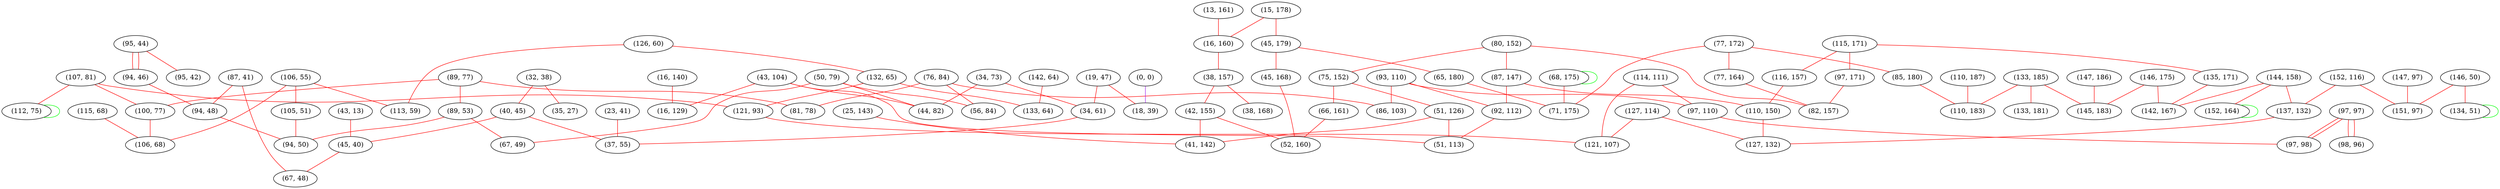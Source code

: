 graph "" {
"(107, 81)";
"(34, 73)";
"(23, 41)";
"(133, 185)";
"(106, 55)";
"(126, 60)";
"(43, 104)";
"(147, 186)";
"(115, 68)";
"(110, 187)";
"(32, 38)";
"(105, 51)";
"(144, 158)";
"(43, 13)";
"(87, 41)";
"(95, 44)";
"(93, 110)";
"(80, 152)";
"(115, 171)";
"(16, 140)";
"(127, 114)";
"(50, 79)";
"(135, 171)";
"(97, 97)";
"(77, 172)";
"(40, 45)";
"(68, 175)";
"(15, 178)";
"(75, 152)";
"(97, 171)";
"(116, 157)";
"(76, 84)";
"(44, 82)";
"(133, 181)";
"(25, 143)";
"(51, 126)";
"(114, 111)";
"(45, 179)";
"(94, 46)";
"(146, 175)";
"(89, 77)";
"(94, 48)";
"(89, 53)";
"(132, 65)";
"(152, 116)";
"(13, 161)";
"(85, 180)";
"(45, 40)";
"(87, 147)";
"(113, 59)";
"(92, 112)";
"(19, 47)";
"(16, 160)";
"(67, 49)";
"(81, 78)";
"(65, 180)";
"(38, 157)";
"(100, 77)";
"(42, 155)";
"(146, 50)";
"(147, 97)";
"(121, 93)";
"(106, 68)";
"(77, 164)";
"(97, 110)";
"(152, 164)";
"(16, 129)";
"(110, 150)";
"(121, 107)";
"(137, 132)";
"(51, 113)";
"(45, 168)";
"(145, 183)";
"(38, 168)";
"(127, 132)";
"(66, 161)";
"(52, 160)";
"(98, 96)";
"(82, 157)";
"(151, 97)";
"(94, 50)";
"(110, 183)";
"(56, 84)";
"(134, 51)";
"(34, 61)";
"(0, 0)";
"(71, 175)";
"(142, 167)";
"(18, 39)";
"(86, 103)";
"(142, 64)";
"(67, 48)";
"(37, 55)";
"(35, 27)";
"(97, 98)";
"(112, 75)";
"(41, 142)";
"(133, 64)";
"(95, 42)";
"(107, 81)" -- "(100, 77)"  [color=red, key=0, weight=1];
"(107, 81)" -- "(121, 93)"  [color=red, key=0, weight=1];
"(107, 81)" -- "(112, 75)"  [color=red, key=0, weight=1];
"(34, 73)" -- "(44, 82)"  [color=red, key=0, weight=1];
"(34, 73)" -- "(34, 61)"  [color=red, key=0, weight=1];
"(23, 41)" -- "(37, 55)"  [color=red, key=0, weight=1];
"(133, 185)" -- "(110, 183)"  [color=red, key=0, weight=1];
"(133, 185)" -- "(133, 181)"  [color=red, key=0, weight=1];
"(133, 185)" -- "(145, 183)"  [color=red, key=0, weight=1];
"(106, 55)" -- "(105, 51)"  [color=red, key=0, weight=1];
"(106, 55)" -- "(113, 59)"  [color=red, key=0, weight=1];
"(106, 55)" -- "(106, 68)"  [color=red, key=0, weight=1];
"(126, 60)" -- "(113, 59)"  [color=red, key=0, weight=1];
"(126, 60)" -- "(132, 65)"  [color=red, key=0, weight=1];
"(43, 104)" -- "(16, 129)"  [color=red, key=0, weight=1];
"(43, 104)" -- "(44, 82)"  [color=red, key=0, weight=1];
"(43, 104)" -- "(51, 113)"  [color=red, key=0, weight=1];
"(147, 186)" -- "(145, 183)"  [color=red, key=0, weight=1];
"(115, 68)" -- "(106, 68)"  [color=red, key=0, weight=1];
"(110, 187)" -- "(110, 183)"  [color=red, key=0, weight=1];
"(32, 38)" -- "(40, 45)"  [color=red, key=0, weight=1];
"(32, 38)" -- "(35, 27)"  [color=red, key=0, weight=1];
"(105, 51)" -- "(94, 50)"  [color=red, key=0, weight=1];
"(144, 158)" -- "(142, 167)"  [color=red, key=0, weight=1];
"(144, 158)" -- "(137, 132)"  [color=red, key=0, weight=1];
"(144, 158)" -- "(152, 164)"  [color=red, key=0, weight=1];
"(43, 13)" -- "(45, 40)"  [color=red, key=0, weight=1];
"(87, 41)" -- "(67, 48)"  [color=red, key=0, weight=1];
"(87, 41)" -- "(94, 48)"  [color=red, key=0, weight=1];
"(95, 44)" -- "(95, 42)"  [color=red, key=0, weight=1];
"(95, 44)" -- "(94, 46)"  [color=red, key=0, weight=1];
"(95, 44)" -- "(94, 46)"  [color=red, key=1, weight=1];
"(93, 110)" -- "(86, 103)"  [color=red, key=0, weight=1];
"(93, 110)" -- "(97, 110)"  [color=red, key=0, weight=1];
"(93, 110)" -- "(92, 112)"  [color=red, key=0, weight=1];
"(80, 152)" -- "(75, 152)"  [color=red, key=0, weight=1];
"(80, 152)" -- "(87, 147)"  [color=red, key=0, weight=1];
"(80, 152)" -- "(82, 157)"  [color=red, key=0, weight=1];
"(115, 171)" -- "(116, 157)"  [color=red, key=0, weight=1];
"(115, 171)" -- "(135, 171)"  [color=red, key=0, weight=1];
"(115, 171)" -- "(97, 171)"  [color=red, key=0, weight=1];
"(16, 140)" -- "(16, 129)"  [color=red, key=0, weight=1];
"(127, 114)" -- "(127, 132)"  [color=red, key=0, weight=1];
"(127, 114)" -- "(121, 107)"  [color=red, key=0, weight=1];
"(50, 79)" -- "(44, 82)"  [color=red, key=0, weight=1];
"(50, 79)" -- "(67, 49)"  [color=red, key=0, weight=1];
"(50, 79)" -- "(56, 84)"  [color=red, key=0, weight=1];
"(135, 171)" -- "(142, 167)"  [color=red, key=0, weight=1];
"(97, 97)" -- "(97, 98)"  [color=red, key=0, weight=1];
"(97, 97)" -- "(97, 98)"  [color=red, key=1, weight=1];
"(97, 97)" -- "(98, 96)"  [color=red, key=0, weight=1];
"(97, 97)" -- "(98, 96)"  [color=red, key=1, weight=1];
"(77, 172)" -- "(85, 180)"  [color=red, key=0, weight=1];
"(77, 172)" -- "(77, 164)"  [color=red, key=0, weight=1];
"(77, 172)" -- "(71, 175)"  [color=red, key=0, weight=1];
"(40, 45)" -- "(37, 55)"  [color=red, key=0, weight=1];
"(40, 45)" -- "(45, 40)"  [color=red, key=0, weight=1];
"(68, 175)" -- "(68, 175)"  [color=green, key=0, weight=2];
"(68, 175)" -- "(71, 175)"  [color=red, key=0, weight=1];
"(15, 178)" -- "(16, 160)"  [color=red, key=0, weight=1];
"(15, 178)" -- "(45, 179)"  [color=red, key=0, weight=1];
"(75, 152)" -- "(51, 126)"  [color=red, key=0, weight=1];
"(75, 152)" -- "(66, 161)"  [color=red, key=0, weight=1];
"(97, 171)" -- "(82, 157)"  [color=red, key=0, weight=1];
"(116, 157)" -- "(110, 150)"  [color=red, key=0, weight=1];
"(76, 84)" -- "(81, 78)"  [color=red, key=0, weight=1];
"(76, 84)" -- "(86, 103)"  [color=red, key=0, weight=1];
"(76, 84)" -- "(56, 84)"  [color=red, key=0, weight=1];
"(25, 143)" -- "(41, 142)"  [color=red, key=0, weight=1];
"(51, 126)" -- "(51, 113)"  [color=red, key=0, weight=1];
"(51, 126)" -- "(41, 142)"  [color=red, key=0, weight=1];
"(114, 111)" -- "(121, 107)"  [color=red, key=0, weight=1];
"(114, 111)" -- "(97, 110)"  [color=red, key=0, weight=1];
"(45, 179)" -- "(45, 168)"  [color=red, key=0, weight=1];
"(45, 179)" -- "(65, 180)"  [color=red, key=0, weight=1];
"(94, 46)" -- "(94, 48)"  [color=red, key=0, weight=1];
"(146, 175)" -- "(142, 167)"  [color=red, key=0, weight=1];
"(146, 175)" -- "(145, 183)"  [color=red, key=0, weight=1];
"(89, 77)" -- "(100, 77)"  [color=red, key=0, weight=1];
"(89, 77)" -- "(89, 53)"  [color=red, key=0, weight=1];
"(89, 77)" -- "(81, 78)"  [color=red, key=0, weight=1];
"(94, 48)" -- "(94, 50)"  [color=red, key=0, weight=1];
"(89, 53)" -- "(67, 49)"  [color=red, key=0, weight=1];
"(89, 53)" -- "(94, 50)"  [color=red, key=0, weight=1];
"(132, 65)" -- "(121, 93)"  [color=red, key=0, weight=1];
"(132, 65)" -- "(133, 64)"  [color=red, key=0, weight=1];
"(152, 116)" -- "(137, 132)"  [color=red, key=0, weight=1];
"(152, 116)" -- "(151, 97)"  [color=red, key=0, weight=1];
"(13, 161)" -- "(16, 160)"  [color=red, key=0, weight=1];
"(85, 180)" -- "(110, 183)"  [color=red, key=0, weight=1];
"(45, 40)" -- "(67, 48)"  [color=red, key=0, weight=1];
"(87, 147)" -- "(92, 112)"  [color=red, key=0, weight=1];
"(87, 147)" -- "(110, 150)"  [color=red, key=0, weight=1];
"(92, 112)" -- "(51, 113)"  [color=red, key=0, weight=1];
"(19, 47)" -- "(18, 39)"  [color=red, key=0, weight=1];
"(19, 47)" -- "(34, 61)"  [color=red, key=0, weight=1];
"(16, 160)" -- "(38, 157)"  [color=red, key=0, weight=1];
"(65, 180)" -- "(71, 175)"  [color=red, key=0, weight=1];
"(38, 157)" -- "(42, 155)"  [color=red, key=0, weight=1];
"(38, 157)" -- "(38, 168)"  [color=red, key=0, weight=1];
"(100, 77)" -- "(106, 68)"  [color=red, key=0, weight=1];
"(42, 155)" -- "(41, 142)"  [color=red, key=0, weight=1];
"(42, 155)" -- "(52, 160)"  [color=red, key=0, weight=1];
"(146, 50)" -- "(134, 51)"  [color=red, key=0, weight=1];
"(146, 50)" -- "(151, 97)"  [color=red, key=0, weight=1];
"(147, 97)" -- "(151, 97)"  [color=red, key=0, weight=1];
"(121, 93)" -- "(121, 107)"  [color=red, key=0, weight=1];
"(77, 164)" -- "(82, 157)"  [color=red, key=0, weight=1];
"(97, 110)" -- "(97, 98)"  [color=red, key=0, weight=1];
"(152, 164)" -- "(152, 164)"  [color=green, key=0, weight=2];
"(110, 150)" -- "(127, 132)"  [color=red, key=0, weight=1];
"(137, 132)" -- "(127, 132)"  [color=red, key=0, weight=1];
"(45, 168)" -- "(52, 160)"  [color=red, key=0, weight=1];
"(66, 161)" -- "(52, 160)"  [color=red, key=0, weight=1];
"(134, 51)" -- "(134, 51)"  [color=green, key=0, weight=2];
"(34, 61)" -- "(37, 55)"  [color=red, key=0, weight=1];
"(0, 0)" -- "(18, 39)"  [color=purple, key=0, weight=4];
"(142, 64)" -- "(133, 64)"  [color=red, key=0, weight=1];
"(112, 75)" -- "(112, 75)"  [color=green, key=0, weight=2];
}
